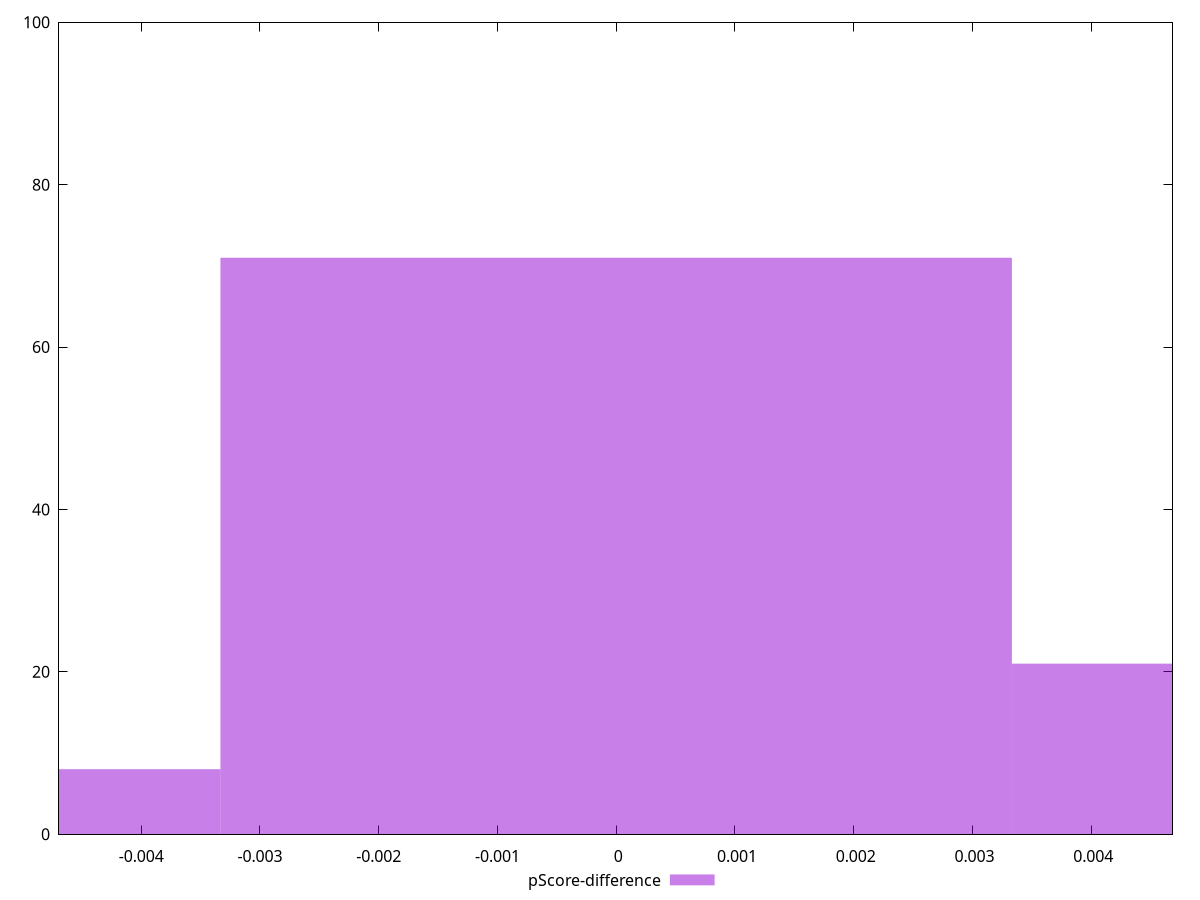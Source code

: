 reset

$pScoreDifference <<EOF
-0.006664535760499092 8
0 71
0.006664535760499092 21
EOF

set key outside below
set boxwidth 0.006664535760499092
set xrange [-0.004691609398813967:0.004684667747179017]
set yrange [0:100]
set trange [0:100]
set style fill transparent solid 0.5 noborder
set terminal svg size 640, 490 enhanced background rgb 'white'
set output "report_00009_2021-02-08T22-37-41.559Z/cumulative-layout-shift/samples/pages+cached+noadtech+nomedia+nocss/pScore-difference/histogram.svg"

plot $pScoreDifference title "pScore-difference" with boxes

reset

